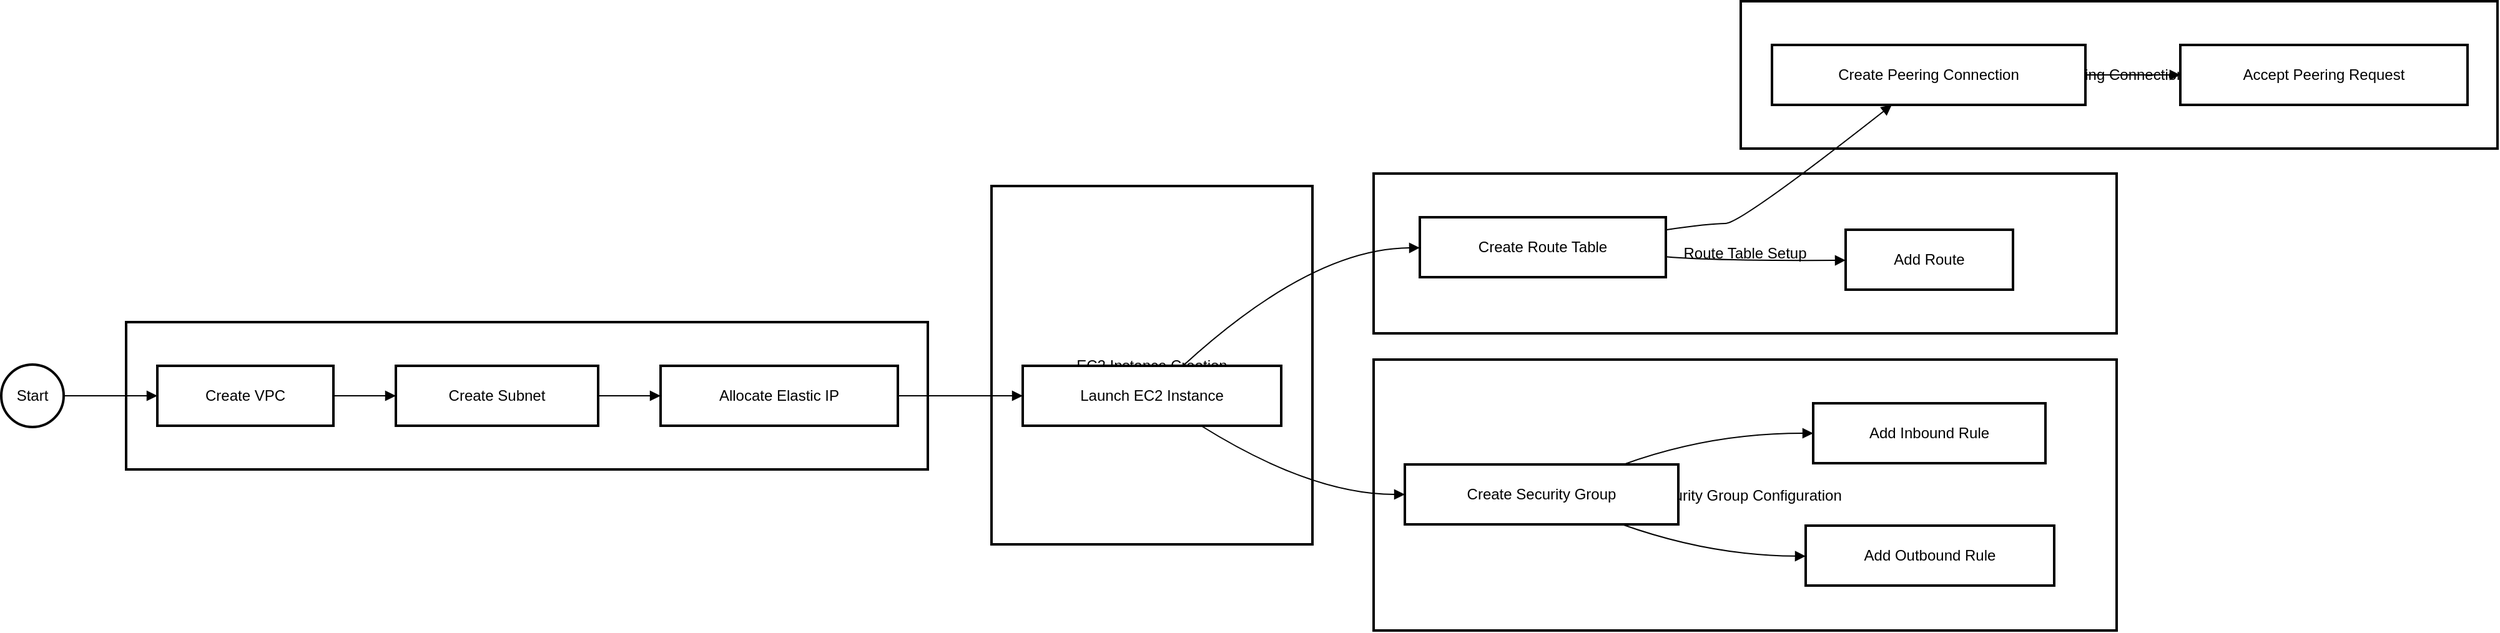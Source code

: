 <mxfile version="25.0.1">
  <diagram name="Page-1" id="DX0LApI1wF-KxhPaCG98">
    <mxGraphModel>
      <root>
        <mxCell id="0" />
        <mxCell id="1" parent="0" />
        <mxCell id="2" value="Peering Connection" style="whiteSpace=wrap;strokeWidth=2;" vertex="1" parent="1">
          <mxGeometry x="1401" y="8" width="606" height="118" as="geometry" />
        </mxCell>
        <mxCell id="3" value="Route Table Setup" style="whiteSpace=wrap;strokeWidth=2;" vertex="1" parent="1">
          <mxGeometry x="1107" y="146" width="595" height="128" as="geometry" />
        </mxCell>
        <mxCell id="4" value="Security Group Configuration" style="whiteSpace=wrap;strokeWidth=2;" vertex="1" parent="1">
          <mxGeometry x="1107" y="295" width="595" height="217" as="geometry" />
        </mxCell>
        <mxCell id="5" value="EC2 Instance Creation" style="whiteSpace=wrap;strokeWidth=2;" vertex="1" parent="1">
          <mxGeometry x="801" y="156" width="257" height="287" as="geometry" />
        </mxCell>
        <mxCell id="6" value="VPC Creation" style="whiteSpace=wrap;strokeWidth=2;" vertex="1" parent="1">
          <mxGeometry x="108" y="265" width="642" height="118" as="geometry" />
        </mxCell>
        <mxCell id="7" value="Start" style="ellipse;aspect=fixed;strokeWidth=2;whiteSpace=wrap;" vertex="1" parent="1">
          <mxGeometry x="8" y="299" width="50" height="50" as="geometry" />
        </mxCell>
        <mxCell id="8" value="Create VPC" style="whiteSpace=wrap;strokeWidth=2;" vertex="1" parent="1">
          <mxGeometry x="133" y="300" width="141" height="48" as="geometry" />
        </mxCell>
        <mxCell id="9" value="Create Subnet" style="whiteSpace=wrap;strokeWidth=2;" vertex="1" parent="1">
          <mxGeometry x="324" y="300" width="162" height="48" as="geometry" />
        </mxCell>
        <mxCell id="10" value="Allocate Elastic IP" style="whiteSpace=wrap;strokeWidth=2;" vertex="1" parent="1">
          <mxGeometry x="536" y="300" width="190" height="48" as="geometry" />
        </mxCell>
        <mxCell id="11" value="Launch EC2 Instance" style="whiteSpace=wrap;strokeWidth=2;" vertex="1" parent="1">
          <mxGeometry x="826" y="300" width="207" height="48" as="geometry" />
        </mxCell>
        <mxCell id="12" value="Create Security Group" style="whiteSpace=wrap;strokeWidth=2;" vertex="1" parent="1">
          <mxGeometry x="1132" y="379" width="219" height="48" as="geometry" />
        </mxCell>
        <mxCell id="13" value="Add Inbound Rule" style="whiteSpace=wrap;strokeWidth=2;" vertex="1" parent="1">
          <mxGeometry x="1459" y="330" width="186" height="48" as="geometry" />
        </mxCell>
        <mxCell id="14" value="Add Outbound Rule" style="whiteSpace=wrap;strokeWidth=2;" vertex="1" parent="1">
          <mxGeometry x="1453" y="428" width="199" height="48" as="geometry" />
        </mxCell>
        <mxCell id="15" value="Create Route Table" style="whiteSpace=wrap;strokeWidth=2;" vertex="1" parent="1">
          <mxGeometry x="1144" y="181" width="197" height="48" as="geometry" />
        </mxCell>
        <mxCell id="16" value="Add Route" style="whiteSpace=wrap;strokeWidth=2;" vertex="1" parent="1">
          <mxGeometry x="1485" y="191" width="134" height="48" as="geometry" />
        </mxCell>
        <mxCell id="17" value="Create Peering Connection" style="whiteSpace=wrap;strokeWidth=2;" vertex="1" parent="1">
          <mxGeometry x="1426" y="43" width="251" height="48" as="geometry" />
        </mxCell>
        <mxCell id="18" value="Accept Peering Request" style="whiteSpace=wrap;strokeWidth=2;" vertex="1" parent="1">
          <mxGeometry x="1753" y="43" width="230" height="48" as="geometry" />
        </mxCell>
        <mxCell id="19" value="" style="curved=1;startArrow=none;endArrow=block;exitX=1;exitY=0.5;entryX=0;entryY=0.5;" edge="1" parent="1" source="7" target="8">
          <mxGeometry relative="1" as="geometry">
            <Array as="points" />
          </mxGeometry>
        </mxCell>
        <mxCell id="20" value="" style="curved=1;startArrow=none;endArrow=block;exitX=1;exitY=0.5;entryX=0;entryY=0.5;" edge="1" parent="1" source="8" target="9">
          <mxGeometry relative="1" as="geometry">
            <Array as="points" />
          </mxGeometry>
        </mxCell>
        <mxCell id="21" value="" style="curved=1;startArrow=none;endArrow=block;exitX=1;exitY=0.5;entryX=0;entryY=0.5;" edge="1" parent="1" source="9" target="10">
          <mxGeometry relative="1" as="geometry">
            <Array as="points" />
          </mxGeometry>
        </mxCell>
        <mxCell id="22" value="" style="curved=1;startArrow=none;endArrow=block;exitX=1;exitY=0.5;entryX=0;entryY=0.5;" edge="1" parent="1" source="10" target="11">
          <mxGeometry relative="1" as="geometry">
            <Array as="points" />
          </mxGeometry>
        </mxCell>
        <mxCell id="23" value="" style="curved=1;startArrow=none;endArrow=block;exitX=0.69;exitY=1;entryX=0;entryY=0.5;" edge="1" parent="1" source="11" target="12">
          <mxGeometry relative="1" as="geometry">
            <Array as="points">
              <mxPoint x="1057" y="403" />
            </Array>
          </mxGeometry>
        </mxCell>
        <mxCell id="24" value="" style="curved=1;startArrow=none;endArrow=block;exitX=0.8;exitY=0;entryX=0;entryY=0.5;" edge="1" parent="1" source="12" target="13">
          <mxGeometry relative="1" as="geometry">
            <Array as="points">
              <mxPoint x="1376" y="354" />
            </Array>
          </mxGeometry>
        </mxCell>
        <mxCell id="25" value="" style="curved=1;startArrow=none;endArrow=block;exitX=0.8;exitY=1.01;entryX=0;entryY=0.51;" edge="1" parent="1" source="12" target="14">
          <mxGeometry relative="1" as="geometry">
            <Array as="points">
              <mxPoint x="1376" y="452" />
            </Array>
          </mxGeometry>
        </mxCell>
        <mxCell id="26" value="" style="curved=1;startArrow=none;endArrow=block;exitX=0.62;exitY=0;entryX=0;entryY=0.51;" edge="1" parent="1" source="11" target="15">
          <mxGeometry relative="1" as="geometry">
            <Array as="points">
              <mxPoint x="1057" y="206" />
            </Array>
          </mxGeometry>
        </mxCell>
        <mxCell id="27" value="" style="curved=1;startArrow=none;endArrow=block;exitX=1;exitY=0.66;entryX=0;entryY=0.51;" edge="1" parent="1" source="15" target="16">
          <mxGeometry relative="1" as="geometry">
            <Array as="points">
              <mxPoint x="1376" y="216" />
            </Array>
          </mxGeometry>
        </mxCell>
        <mxCell id="28" value="" style="curved=1;startArrow=none;endArrow=block;exitX=1;exitY=0.21;entryX=0.38;entryY=1.01;" edge="1" parent="1" source="15" target="17">
          <mxGeometry relative="1" as="geometry">
            <Array as="points">
              <mxPoint x="1376" y="186" />
              <mxPoint x="1401" y="186" />
            </Array>
          </mxGeometry>
        </mxCell>
        <mxCell id="29" value="" style="curved=1;startArrow=none;endArrow=block;exitX=1;exitY=0.5;entryX=0;entryY=0.5;" edge="1" parent="1" source="17" target="18">
          <mxGeometry relative="1" as="geometry">
            <Array as="points" />
          </mxGeometry>
        </mxCell>
      </root>
    </mxGraphModel>
  </diagram>
</mxfile>
